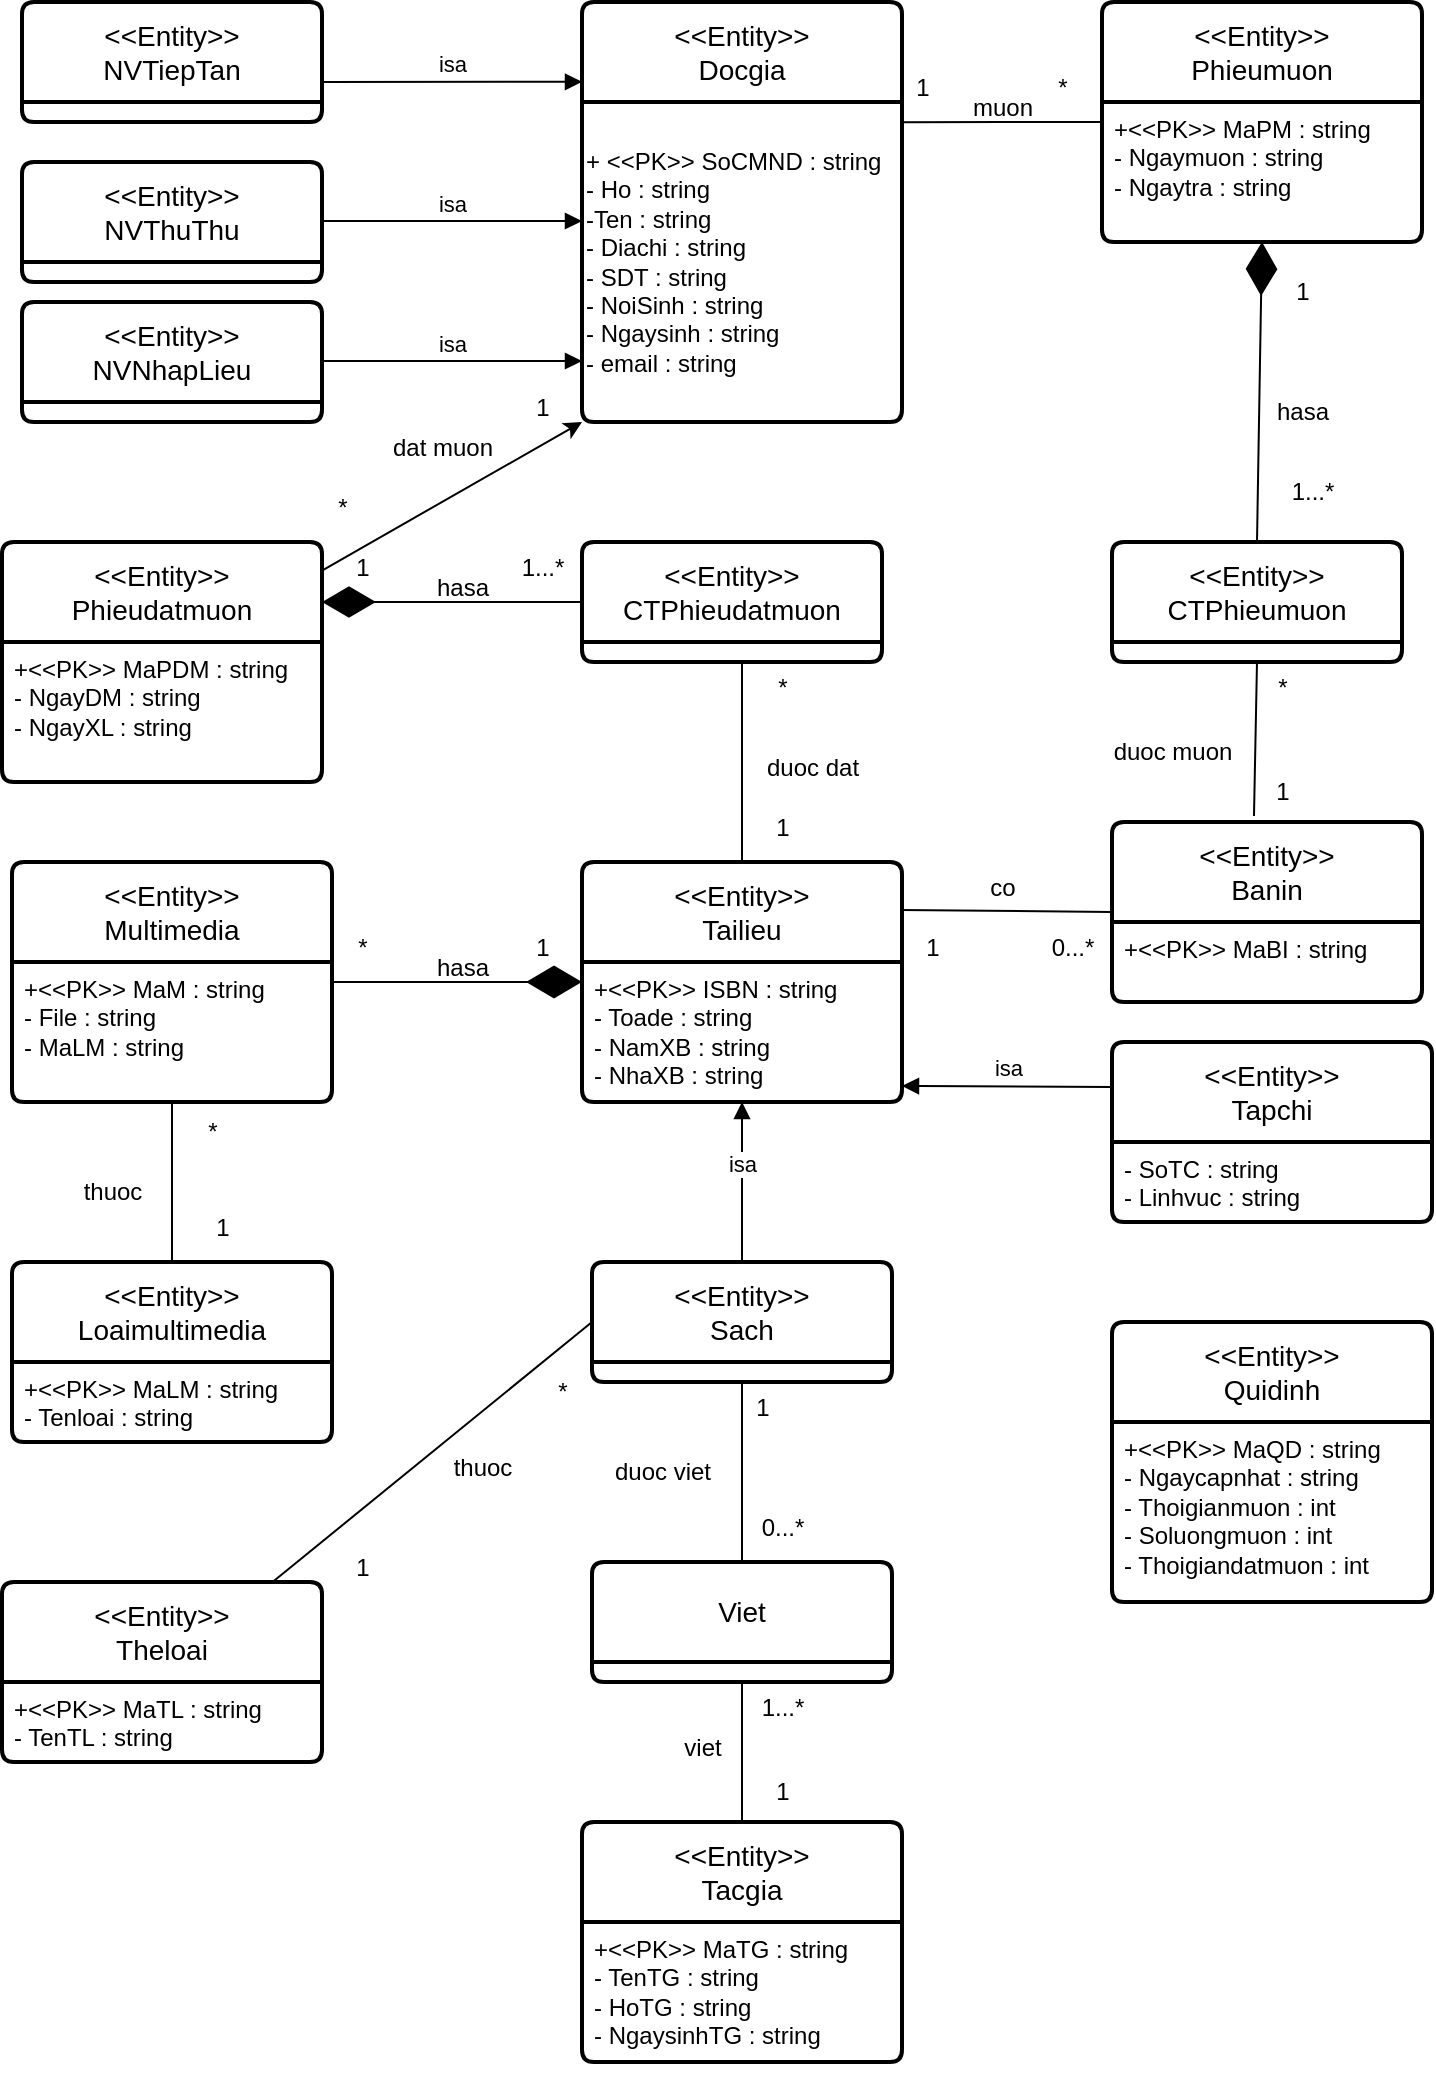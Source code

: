 <mxfile version="28.2.3">
  <diagram name="Page-1" id="tRyP-iqxxyJB8u8W7F-R">
    <mxGraphModel dx="2094" dy="714" grid="1" gridSize="10" guides="1" tooltips="1" connect="1" arrows="1" fold="1" page="1" pageScale="1" pageWidth="850" pageHeight="1100" math="0" shadow="0">
      <root>
        <mxCell id="0" />
        <mxCell id="1" parent="0" />
        <mxCell id="VFV_-NDO9VRiK6NcbYLc-1" value="&amp;lt;&amp;lt;Entity&amp;gt;&amp;gt;&lt;br&gt;&lt;div&gt;NVTiepTan&lt;/div&gt;" style="swimlane;childLayout=stackLayout;horizontal=1;startSize=50;horizontalStack=0;rounded=1;fontSize=14;fontStyle=0;strokeWidth=2;resizeParent=0;resizeLast=1;shadow=0;dashed=0;align=center;arcSize=4;whiteSpace=wrap;html=1;" parent="1" vertex="1">
          <mxGeometry x="-70" y="110" width="150" height="60" as="geometry" />
        </mxCell>
        <mxCell id="VFV_-NDO9VRiK6NcbYLc-3" value="&amp;lt;&amp;lt;Entity&amp;gt;&amp;gt;&lt;br&gt;&lt;div&gt;NVThuThu&lt;/div&gt;" style="swimlane;childLayout=stackLayout;horizontal=1;startSize=50;horizontalStack=0;rounded=1;fontSize=14;fontStyle=0;strokeWidth=2;resizeParent=0;resizeLast=1;shadow=0;dashed=0;align=center;arcSize=4;whiteSpace=wrap;html=1;" parent="1" vertex="1">
          <mxGeometry x="-70" y="190" width="150" height="60" as="geometry" />
        </mxCell>
        <mxCell id="VFV_-NDO9VRiK6NcbYLc-4" value="&amp;lt;&amp;lt;Entity&amp;gt;&amp;gt;&lt;br&gt;&lt;div&gt;NVNhapLieu&lt;/div&gt;" style="swimlane;childLayout=stackLayout;horizontal=1;startSize=50;horizontalStack=0;rounded=1;fontSize=14;fontStyle=0;strokeWidth=2;resizeParent=0;resizeLast=1;shadow=0;dashed=0;align=center;arcSize=4;whiteSpace=wrap;html=1;" parent="1" vertex="1">
          <mxGeometry x="-70" y="260" width="150" height="60" as="geometry" />
        </mxCell>
        <mxCell id="VFV_-NDO9VRiK6NcbYLc-5" value="&amp;lt;&amp;lt;Entity&amp;gt;&amp;gt;&lt;br&gt;&lt;div&gt;Docgia&lt;/div&gt;" style="swimlane;childLayout=stackLayout;horizontal=1;startSize=50;horizontalStack=0;rounded=1;fontSize=14;fontStyle=0;strokeWidth=2;resizeParent=0;resizeLast=1;shadow=0;dashed=0;align=center;arcSize=4;whiteSpace=wrap;html=1;" parent="1" vertex="1">
          <mxGeometry x="210" y="110" width="160" height="210" as="geometry" />
        </mxCell>
        <mxCell id="VFV_-NDO9VRiK6NcbYLc-7" value="+ &amp;lt;&amp;lt;PK&amp;gt;&amp;gt; SoCMND : string&lt;div&gt;- Ho : string&lt;/div&gt;&lt;div&gt;-Ten : string&lt;/div&gt;&lt;div&gt;- Diachi : string&lt;/div&gt;&lt;div&gt;- SDT : string&lt;/div&gt;&lt;div&gt;- NoiSinh : string&lt;/div&gt;&lt;div&gt;- Ngaysinh : string&lt;/div&gt;&lt;div&gt;- email : string&lt;/div&gt;" style="text;html=1;align=left;verticalAlign=middle;resizable=0;points=[];autosize=1;strokeColor=none;fillColor=none;" parent="VFV_-NDO9VRiK6NcbYLc-5" vertex="1">
          <mxGeometry y="50" width="160" height="160" as="geometry" />
        </mxCell>
        <mxCell id="VFV_-NDO9VRiK6NcbYLc-9" value="isa" style="html=1;verticalAlign=bottom;endArrow=block;curved=0;rounded=0;entryX=0;entryY=0.19;entryDx=0;entryDy=0;entryPerimeter=0;" parent="1" target="VFV_-NDO9VRiK6NcbYLc-5" edge="1">
          <mxGeometry width="80" relative="1" as="geometry">
            <mxPoint x="80" y="150" as="sourcePoint" />
            <mxPoint x="160" y="150" as="targetPoint" />
          </mxGeometry>
        </mxCell>
        <mxCell id="VFV_-NDO9VRiK6NcbYLc-10" value="isa" style="html=1;verticalAlign=bottom;endArrow=block;curved=0;rounded=0;entryX=0;entryY=0.19;entryDx=0;entryDy=0;entryPerimeter=0;" parent="1" edge="1">
          <mxGeometry width="80" relative="1" as="geometry">
            <mxPoint x="80" y="219.5" as="sourcePoint" />
            <mxPoint x="210" y="219.5" as="targetPoint" />
          </mxGeometry>
        </mxCell>
        <mxCell id="VFV_-NDO9VRiK6NcbYLc-11" value="isa" style="html=1;verticalAlign=bottom;endArrow=block;curved=0;rounded=0;entryX=0;entryY=0.19;entryDx=0;entryDy=0;entryPerimeter=0;" parent="1" edge="1">
          <mxGeometry width="80" relative="1" as="geometry">
            <mxPoint x="80" y="289.5" as="sourcePoint" />
            <mxPoint x="210" y="289.5" as="targetPoint" />
          </mxGeometry>
        </mxCell>
        <mxCell id="VFV_-NDO9VRiK6NcbYLc-12" value="&amp;lt;&amp;lt;Entity&amp;gt;&amp;gt;&lt;div&gt;Phieumuon&lt;/div&gt;" style="swimlane;childLayout=stackLayout;horizontal=1;startSize=50;horizontalStack=0;rounded=1;fontSize=14;fontStyle=0;strokeWidth=2;resizeParent=0;resizeLast=1;shadow=0;dashed=0;align=center;arcSize=4;whiteSpace=wrap;html=1;" parent="1" vertex="1">
          <mxGeometry x="470" y="110" width="160" height="120" as="geometry" />
        </mxCell>
        <mxCell id="VFV_-NDO9VRiK6NcbYLc-13" value="+&amp;lt;&amp;lt;PK&amp;gt;&amp;gt; MaPM : string&lt;br&gt;- Ngaymuon : string&amp;nbsp;&lt;div&gt;- Ngaytra : string&lt;/div&gt;" style="align=left;strokeColor=none;fillColor=none;spacingLeft=4;spacingRight=4;fontSize=12;verticalAlign=top;resizable=0;rotatable=0;part=1;html=1;whiteSpace=wrap;" parent="VFV_-NDO9VRiK6NcbYLc-12" vertex="1">
          <mxGeometry y="50" width="160" height="70" as="geometry" />
        </mxCell>
        <mxCell id="VFV_-NDO9VRiK6NcbYLc-14" value="&amp;lt;&amp;lt;Entity&amp;gt;&amp;gt;&lt;div&gt;Phieudatmuon&lt;/div&gt;" style="swimlane;childLayout=stackLayout;horizontal=1;startSize=50;horizontalStack=0;rounded=1;fontSize=14;fontStyle=0;strokeWidth=2;resizeParent=0;resizeLast=1;shadow=0;dashed=0;align=center;arcSize=4;whiteSpace=wrap;html=1;" parent="1" vertex="1">
          <mxGeometry x="-80" y="380" width="160" height="120" as="geometry" />
        </mxCell>
        <mxCell id="VFV_-NDO9VRiK6NcbYLc-15" value="+&amp;lt;&amp;lt;PK&amp;gt;&amp;gt; MaPDM : string&lt;br&gt;- NgayDM : string&amp;nbsp;&lt;div&gt;- NgayXL : string&lt;/div&gt;" style="align=left;strokeColor=none;fillColor=none;spacingLeft=4;spacingRight=4;fontSize=12;verticalAlign=top;resizable=0;rotatable=0;part=1;html=1;whiteSpace=wrap;" parent="VFV_-NDO9VRiK6NcbYLc-14" vertex="1">
          <mxGeometry y="50" width="160" height="70" as="geometry" />
        </mxCell>
        <mxCell id="VFV_-NDO9VRiK6NcbYLc-16" value="&amp;lt;&amp;lt;Entity&amp;gt;&amp;gt;&lt;br&gt;&lt;div&gt;CTPhieumuon&lt;/div&gt;" style="swimlane;childLayout=stackLayout;horizontal=1;startSize=50;horizontalStack=0;rounded=1;fontSize=14;fontStyle=0;strokeWidth=2;resizeParent=0;resizeLast=1;shadow=0;dashed=0;align=center;arcSize=4;whiteSpace=wrap;html=1;" parent="1" vertex="1">
          <mxGeometry x="475" y="380" width="145" height="60" as="geometry" />
        </mxCell>
        <mxCell id="VFV_-NDO9VRiK6NcbYLc-17" value="&amp;lt;&amp;lt;Entity&amp;gt;&amp;gt;&lt;br&gt;&lt;div&gt;CTPhieudatmuon&lt;/div&gt;" style="swimlane;childLayout=stackLayout;horizontal=1;startSize=50;horizontalStack=0;rounded=1;fontSize=14;fontStyle=0;strokeWidth=2;resizeParent=0;resizeLast=1;shadow=0;dashed=0;align=center;arcSize=4;whiteSpace=wrap;html=1;" parent="1" vertex="1">
          <mxGeometry x="210" y="380" width="150" height="60" as="geometry" />
        </mxCell>
        <mxCell id="VFV_-NDO9VRiK6NcbYLc-18" value="&amp;lt;&amp;lt;Entity&amp;gt;&amp;gt;&lt;div&gt;Banin&lt;/div&gt;" style="swimlane;childLayout=stackLayout;horizontal=1;startSize=50;horizontalStack=0;rounded=1;fontSize=14;fontStyle=0;strokeWidth=2;resizeParent=0;resizeLast=1;shadow=0;dashed=0;align=center;arcSize=4;whiteSpace=wrap;html=1;" parent="1" vertex="1">
          <mxGeometry x="475" y="520" width="155" height="90" as="geometry" />
        </mxCell>
        <mxCell id="VFV_-NDO9VRiK6NcbYLc-19" value="+&amp;lt;&amp;lt;PK&amp;gt;&amp;gt; MaBI : string" style="align=left;strokeColor=none;fillColor=none;spacingLeft=4;spacingRight=4;fontSize=12;verticalAlign=top;resizable=0;rotatable=0;part=1;html=1;whiteSpace=wrap;" parent="VFV_-NDO9VRiK6NcbYLc-18" vertex="1">
          <mxGeometry y="50" width="155" height="40" as="geometry" />
        </mxCell>
        <mxCell id="VFV_-NDO9VRiK6NcbYLc-72" style="rounded=0;orthogonalLoop=1;jettySize=auto;html=1;entryX=0;entryY=0.5;entryDx=0;entryDy=0;endArrow=none;endFill=0;exitX=0.994;exitY=0.2;exitDx=0;exitDy=0;exitPerimeter=0;" parent="1" source="VFV_-NDO9VRiK6NcbYLc-21" target="VFV_-NDO9VRiK6NcbYLc-18" edge="1">
          <mxGeometry relative="1" as="geometry" />
        </mxCell>
        <mxCell id="VFV_-NDO9VRiK6NcbYLc-76" style="edgeStyle=orthogonalEdgeStyle;rounded=0;orthogonalLoop=1;jettySize=auto;html=1;endArrow=none;endFill=0;" parent="1" source="VFV_-NDO9VRiK6NcbYLc-21" edge="1">
          <mxGeometry relative="1" as="geometry">
            <mxPoint x="290" y="440" as="targetPoint" />
          </mxGeometry>
        </mxCell>
        <mxCell id="VFV_-NDO9VRiK6NcbYLc-21" value="&amp;lt;&amp;lt;Entity&amp;gt;&amp;gt;&lt;div&gt;Tailieu&lt;/div&gt;" style="swimlane;childLayout=stackLayout;horizontal=1;startSize=50;horizontalStack=0;rounded=1;fontSize=14;fontStyle=0;strokeWidth=2;resizeParent=0;resizeLast=1;shadow=0;dashed=0;align=center;arcSize=4;whiteSpace=wrap;html=1;" parent="1" vertex="1">
          <mxGeometry x="210" y="540" width="160" height="120" as="geometry" />
        </mxCell>
        <mxCell id="VFV_-NDO9VRiK6NcbYLc-22" value="+&amp;lt;&amp;lt;PK&amp;gt;&amp;gt; ISBN : string&lt;br&gt;- Toade : string&amp;nbsp;&lt;div&gt;- NamXB : string&lt;/div&gt;&lt;div&gt;- NhaXB : string&lt;/div&gt;" style="align=left;strokeColor=none;fillColor=none;spacingLeft=4;spacingRight=4;fontSize=12;verticalAlign=top;resizable=0;rotatable=0;part=1;html=1;whiteSpace=wrap;" parent="VFV_-NDO9VRiK6NcbYLc-21" vertex="1">
          <mxGeometry y="50" width="160" height="70" as="geometry" />
        </mxCell>
        <mxCell id="VFV_-NDO9VRiK6NcbYLc-68" style="edgeStyle=orthogonalEdgeStyle;rounded=0;orthogonalLoop=1;jettySize=auto;html=1;entryX=0;entryY=0.5;entryDx=0;entryDy=0;endArrow=diamondThin;endFill=1;strokeWidth=1;endSize=25;" parent="1" source="VFV_-NDO9VRiK6NcbYLc-23" target="VFV_-NDO9VRiK6NcbYLc-21" edge="1">
          <mxGeometry relative="1" as="geometry" />
        </mxCell>
        <mxCell id="VFV_-NDO9VRiK6NcbYLc-23" value="&amp;lt;&amp;lt;Entity&amp;gt;&amp;gt;&lt;div&gt;Multimedia&lt;/div&gt;" style="swimlane;childLayout=stackLayout;horizontal=1;startSize=50;horizontalStack=0;rounded=1;fontSize=14;fontStyle=0;strokeWidth=2;resizeParent=0;resizeLast=1;shadow=0;dashed=0;align=center;arcSize=4;whiteSpace=wrap;html=1;" parent="1" vertex="1">
          <mxGeometry x="-75" y="540" width="160" height="120" as="geometry" />
        </mxCell>
        <mxCell id="VFV_-NDO9VRiK6NcbYLc-24" value="+&amp;lt;&amp;lt;PK&amp;gt;&amp;gt; MaM : string&lt;br&gt;- File : string&amp;nbsp;&lt;div&gt;- MaLM : string&lt;/div&gt;" style="align=left;strokeColor=none;fillColor=none;spacingLeft=4;spacingRight=4;fontSize=12;verticalAlign=top;resizable=0;rotatable=0;part=1;html=1;whiteSpace=wrap;" parent="VFV_-NDO9VRiK6NcbYLc-23" vertex="1">
          <mxGeometry y="50" width="160" height="70" as="geometry" />
        </mxCell>
        <mxCell id="VFV_-NDO9VRiK6NcbYLc-25" value="&amp;lt;&amp;lt;Entity&amp;gt;&amp;gt;&lt;div&gt;Tapchi&lt;/div&gt;" style="swimlane;childLayout=stackLayout;horizontal=1;startSize=50;horizontalStack=0;rounded=1;fontSize=14;fontStyle=0;strokeWidth=2;resizeParent=0;resizeLast=1;shadow=0;dashed=0;align=center;arcSize=4;whiteSpace=wrap;html=1;" parent="1" vertex="1">
          <mxGeometry x="475" y="630" width="160" height="90" as="geometry" />
        </mxCell>
        <mxCell id="VFV_-NDO9VRiK6NcbYLc-26" value="- SoTC : string&lt;div&gt;- Linhvuc : string&lt;/div&gt;" style="align=left;strokeColor=none;fillColor=none;spacingLeft=4;spacingRight=4;fontSize=12;verticalAlign=top;resizable=0;rotatable=0;part=1;html=1;whiteSpace=wrap;" parent="VFV_-NDO9VRiK6NcbYLc-25" vertex="1">
          <mxGeometry y="50" width="160" height="40" as="geometry" />
        </mxCell>
        <mxCell id="VFV_-NDO9VRiK6NcbYLc-27" value="&amp;lt;&amp;lt;Entity&amp;gt;&amp;gt;&lt;div&gt;Quidinh&lt;/div&gt;" style="swimlane;childLayout=stackLayout;horizontal=1;startSize=50;horizontalStack=0;rounded=1;fontSize=14;fontStyle=0;strokeWidth=2;resizeParent=0;resizeLast=1;shadow=0;dashed=0;align=center;arcSize=4;whiteSpace=wrap;html=1;" parent="1" vertex="1">
          <mxGeometry x="475" y="770" width="160" height="140" as="geometry" />
        </mxCell>
        <mxCell id="VFV_-NDO9VRiK6NcbYLc-28" value="+&amp;lt;&amp;lt;PK&amp;gt;&amp;gt; MaQD : string&lt;div&gt;- Ngaycapnhat : string&lt;br&gt;- Thoigianmuon : int&amp;nbsp;&lt;div&gt;- Soluongmuon : int&lt;/div&gt;&lt;/div&gt;&lt;div&gt;- Thoigiandatmuon : int&lt;/div&gt;" style="align=left;strokeColor=none;fillColor=none;spacingLeft=4;spacingRight=4;fontSize=12;verticalAlign=top;resizable=0;rotatable=0;part=1;html=1;whiteSpace=wrap;" parent="VFV_-NDO9VRiK6NcbYLc-27" vertex="1">
          <mxGeometry y="50" width="160" height="90" as="geometry" />
        </mxCell>
        <mxCell id="VFV_-NDO9VRiK6NcbYLc-29" value="&amp;lt;&amp;lt;Entity&amp;gt;&amp;gt;&lt;div&gt;Loaimultimedia&lt;/div&gt;" style="swimlane;childLayout=stackLayout;horizontal=1;startSize=50;horizontalStack=0;rounded=1;fontSize=14;fontStyle=0;strokeWidth=2;resizeParent=0;resizeLast=1;shadow=0;dashed=0;align=center;arcSize=4;whiteSpace=wrap;html=1;" parent="1" vertex="1">
          <mxGeometry x="-75" y="740" width="160" height="90" as="geometry" />
        </mxCell>
        <mxCell id="VFV_-NDO9VRiK6NcbYLc-30" value="+&amp;lt;&amp;lt;PK&amp;gt;&amp;gt; MaLM : string&lt;div&gt;- Tenloai : string&lt;/div&gt;" style="align=left;strokeColor=none;fillColor=none;spacingLeft=4;spacingRight=4;fontSize=12;verticalAlign=top;resizable=0;rotatable=0;part=1;html=1;whiteSpace=wrap;" parent="VFV_-NDO9VRiK6NcbYLc-29" vertex="1">
          <mxGeometry y="50" width="160" height="40" as="geometry" />
        </mxCell>
        <mxCell id="VFV_-NDO9VRiK6NcbYLc-31" value="&amp;lt;&amp;lt;Entity&amp;gt;&amp;gt;&lt;br&gt;&lt;div&gt;Sach&lt;/div&gt;" style="swimlane;childLayout=stackLayout;horizontal=1;startSize=50;horizontalStack=0;rounded=1;fontSize=14;fontStyle=0;strokeWidth=2;resizeParent=0;resizeLast=1;shadow=0;dashed=0;align=center;arcSize=4;whiteSpace=wrap;html=1;" parent="1" vertex="1">
          <mxGeometry x="215" y="740" width="150" height="60" as="geometry" />
        </mxCell>
        <mxCell id="VFV_-NDO9VRiK6NcbYLc-60" style="rounded=0;orthogonalLoop=1;jettySize=auto;html=1;entryX=0.5;entryY=1;entryDx=0;entryDy=0;endArrow=none;endFill=0;" parent="1" source="VFV_-NDO9VRiK6NcbYLc-32" target="VFV_-NDO9VRiK6NcbYLc-31" edge="1">
          <mxGeometry relative="1" as="geometry" />
        </mxCell>
        <mxCell id="VFV_-NDO9VRiK6NcbYLc-32" value="Viet" style="swimlane;childLayout=stackLayout;horizontal=1;startSize=50;horizontalStack=0;rounded=1;fontSize=14;fontStyle=0;strokeWidth=2;resizeParent=0;resizeLast=1;shadow=0;dashed=0;align=center;arcSize=4;whiteSpace=wrap;html=1;" parent="1" vertex="1">
          <mxGeometry x="215" y="890" width="150" height="60" as="geometry" />
        </mxCell>
        <mxCell id="VFV_-NDO9VRiK6NcbYLc-64" style="rounded=0;orthogonalLoop=1;jettySize=auto;html=1;entryX=0.5;entryY=1;entryDx=0;entryDy=0;endArrow=none;endFill=0;" parent="1" source="VFV_-NDO9VRiK6NcbYLc-33" target="VFV_-NDO9VRiK6NcbYLc-32" edge="1">
          <mxGeometry relative="1" as="geometry" />
        </mxCell>
        <mxCell id="VFV_-NDO9VRiK6NcbYLc-33" value="&amp;lt;&amp;lt;Entity&amp;gt;&amp;gt;&lt;div&gt;Tacgia&lt;/div&gt;" style="swimlane;childLayout=stackLayout;horizontal=1;startSize=50;horizontalStack=0;rounded=1;fontSize=14;fontStyle=0;strokeWidth=2;resizeParent=0;resizeLast=1;shadow=0;dashed=0;align=center;arcSize=4;whiteSpace=wrap;html=1;" parent="1" vertex="1">
          <mxGeometry x="210" y="1020" width="160" height="120" as="geometry" />
        </mxCell>
        <mxCell id="VFV_-NDO9VRiK6NcbYLc-34" value="+&amp;lt;&amp;lt;PK&amp;gt;&amp;gt; MaTG : string&lt;div&gt;- TenTG : string&lt;br&gt;- HoTG : string&lt;div&gt;- NgaysinhTG : string&lt;/div&gt;&lt;/div&gt;&lt;div&gt;&lt;br&gt;&lt;/div&gt;" style="align=left;strokeColor=none;fillColor=none;spacingLeft=4;spacingRight=4;fontSize=12;verticalAlign=top;resizable=0;rotatable=0;part=1;html=1;whiteSpace=wrap;" parent="VFV_-NDO9VRiK6NcbYLc-33" vertex="1">
          <mxGeometry y="50" width="160" height="70" as="geometry" />
        </mxCell>
        <mxCell id="VFV_-NDO9VRiK6NcbYLc-56" style="rounded=0;orthogonalLoop=1;jettySize=auto;html=1;entryX=0;entryY=0.5;entryDx=0;entryDy=0;startArrow=none;startFill=0;endArrow=none;endFill=0;" parent="1" source="VFV_-NDO9VRiK6NcbYLc-35" target="VFV_-NDO9VRiK6NcbYLc-31" edge="1">
          <mxGeometry relative="1" as="geometry" />
        </mxCell>
        <mxCell id="VFV_-NDO9VRiK6NcbYLc-35" value="&amp;lt;&amp;lt;Entity&amp;gt;&amp;gt;&lt;div&gt;Theloai&lt;/div&gt;" style="swimlane;childLayout=stackLayout;horizontal=1;startSize=50;horizontalStack=0;rounded=1;fontSize=14;fontStyle=0;strokeWidth=2;resizeParent=0;resizeLast=1;shadow=0;dashed=0;align=center;arcSize=4;whiteSpace=wrap;html=1;" parent="1" vertex="1">
          <mxGeometry x="-80" y="900" width="160" height="90" as="geometry" />
        </mxCell>
        <mxCell id="VFV_-NDO9VRiK6NcbYLc-36" value="+&amp;lt;&amp;lt;PK&amp;gt;&amp;gt; MaTL : string&lt;div&gt;- TenTL : string&lt;/div&gt;" style="align=left;strokeColor=none;fillColor=none;spacingLeft=4;spacingRight=4;fontSize=12;verticalAlign=top;resizable=0;rotatable=0;part=1;html=1;whiteSpace=wrap;" parent="VFV_-NDO9VRiK6NcbYLc-35" vertex="1">
          <mxGeometry y="50" width="160" height="40" as="geometry" />
        </mxCell>
        <mxCell id="VFV_-NDO9VRiK6NcbYLc-37" value="isa" style="html=1;verticalAlign=bottom;endArrow=block;curved=0;rounded=0;exitX=0;exitY=0.25;exitDx=0;exitDy=0;" parent="1" source="VFV_-NDO9VRiK6NcbYLc-25" edge="1">
          <mxGeometry width="80" relative="1" as="geometry">
            <mxPoint x="720" y="680" as="sourcePoint" />
            <mxPoint x="370" y="652" as="targetPoint" />
          </mxGeometry>
        </mxCell>
        <mxCell id="VFV_-NDO9VRiK6NcbYLc-38" value="isa" style="html=1;verticalAlign=bottom;endArrow=block;curved=0;rounded=0;entryX=0.5;entryY=1;entryDx=0;entryDy=0;" parent="1" source="VFV_-NDO9VRiK6NcbYLc-31" target="VFV_-NDO9VRiK6NcbYLc-22" edge="1">
          <mxGeometry width="80" relative="1" as="geometry">
            <mxPoint x="520" y="800" as="sourcePoint" />
            <mxPoint x="650" y="800" as="targetPoint" />
          </mxGeometry>
        </mxCell>
        <mxCell id="VFV_-NDO9VRiK6NcbYLc-39" value="" style="endArrow=diamondThin;endFill=1;endSize=24;html=1;rounded=0;exitX=0.5;exitY=0;exitDx=0;exitDy=0;entryX=0.5;entryY=1;entryDx=0;entryDy=0;" parent="1" source="VFV_-NDO9VRiK6NcbYLc-16" target="VFV_-NDO9VRiK6NcbYLc-13" edge="1">
          <mxGeometry width="160" relative="1" as="geometry">
            <mxPoint x="350" y="610" as="sourcePoint" />
            <mxPoint x="510" y="610" as="targetPoint" />
          </mxGeometry>
        </mxCell>
        <mxCell id="VFV_-NDO9VRiK6NcbYLc-40" value="hasa" style="text;html=1;align=center;verticalAlign=middle;resizable=0;points=[];autosize=1;strokeColor=none;fillColor=none;" parent="1" vertex="1">
          <mxGeometry x="545" y="300" width="50" height="30" as="geometry" />
        </mxCell>
        <mxCell id="VFV_-NDO9VRiK6NcbYLc-41" value="1" style="text;html=1;align=center;verticalAlign=middle;resizable=0;points=[];autosize=1;strokeColor=none;fillColor=none;" parent="1" vertex="1">
          <mxGeometry x="555" y="240" width="30" height="30" as="geometry" />
        </mxCell>
        <mxCell id="VFV_-NDO9VRiK6NcbYLc-42" value="1...*" style="text;html=1;align=center;verticalAlign=middle;resizable=0;points=[];autosize=1;strokeColor=none;fillColor=none;" parent="1" vertex="1">
          <mxGeometry x="555" y="340" width="40" height="30" as="geometry" />
        </mxCell>
        <mxCell id="VFV_-NDO9VRiK6NcbYLc-43" value="" style="endArrow=none;html=1;rounded=0;exitX=0.5;exitY=1;exitDx=0;exitDy=0;entryX=0.458;entryY=-0.033;entryDx=0;entryDy=0;entryPerimeter=0;" parent="1" source="VFV_-NDO9VRiK6NcbYLc-16" target="VFV_-NDO9VRiK6NcbYLc-18" edge="1">
          <mxGeometry relative="1" as="geometry">
            <mxPoint x="350" y="510" as="sourcePoint" />
            <mxPoint x="510" y="510" as="targetPoint" />
          </mxGeometry>
        </mxCell>
        <mxCell id="VFV_-NDO9VRiK6NcbYLc-45" value="duoc muon" style="text;html=1;align=center;verticalAlign=middle;resizable=0;points=[];autosize=1;strokeColor=none;fillColor=none;" parent="1" vertex="1">
          <mxGeometry x="465" y="470" width="80" height="30" as="geometry" />
        </mxCell>
        <mxCell id="VFV_-NDO9VRiK6NcbYLc-46" value="1" style="text;html=1;align=center;verticalAlign=middle;resizable=0;points=[];autosize=1;strokeColor=none;fillColor=none;" parent="1" vertex="1">
          <mxGeometry x="545" y="490" width="30" height="30" as="geometry" />
        </mxCell>
        <mxCell id="VFV_-NDO9VRiK6NcbYLc-47" value="*" style="text;html=1;align=center;verticalAlign=middle;resizable=0;points=[];autosize=1;strokeColor=none;fillColor=none;" parent="1" vertex="1">
          <mxGeometry x="545" y="438" width="30" height="30" as="geometry" />
        </mxCell>
        <mxCell id="VFV_-NDO9VRiK6NcbYLc-48" value="" style="endArrow=diamondThin;endFill=1;endSize=24;html=1;rounded=0;exitX=0;exitY=0.5;exitDx=0;exitDy=0;entryX=1;entryY=0.25;entryDx=0;entryDy=0;" parent="1" source="VFV_-NDO9VRiK6NcbYLc-17" target="VFV_-NDO9VRiK6NcbYLc-14" edge="1">
          <mxGeometry width="160" relative="1" as="geometry">
            <mxPoint x="690" y="480" as="sourcePoint" />
            <mxPoint x="692" y="330" as="targetPoint" />
          </mxGeometry>
        </mxCell>
        <mxCell id="VFV_-NDO9VRiK6NcbYLc-49" value="hasa" style="text;html=1;align=center;verticalAlign=middle;resizable=0;points=[];autosize=1;strokeColor=none;fillColor=none;" parent="1" vertex="1">
          <mxGeometry x="125" y="388" width="50" height="30" as="geometry" />
        </mxCell>
        <mxCell id="VFV_-NDO9VRiK6NcbYLc-50" value="1...*" style="text;html=1;align=center;verticalAlign=middle;resizable=0;points=[];autosize=1;strokeColor=none;fillColor=none;" parent="1" vertex="1">
          <mxGeometry x="170" y="378" width="40" height="30" as="geometry" />
        </mxCell>
        <mxCell id="VFV_-NDO9VRiK6NcbYLc-51" value="1" style="text;html=1;align=center;verticalAlign=middle;resizable=0;points=[];autosize=1;strokeColor=none;fillColor=none;" parent="1" vertex="1">
          <mxGeometry x="85" y="378" width="30" height="30" as="geometry" />
        </mxCell>
        <mxCell id="VFV_-NDO9VRiK6NcbYLc-52" value="" style="endArrow=none;html=1;rounded=0;exitX=0.5;exitY=1;exitDx=0;exitDy=0;entryX=0.5;entryY=0;entryDx=0;entryDy=0;" parent="1" source="VFV_-NDO9VRiK6NcbYLc-24" target="VFV_-NDO9VRiK6NcbYLc-29" edge="1">
          <mxGeometry relative="1" as="geometry">
            <mxPoint x="123" y="712" as="sourcePoint" />
            <mxPoint x="121" y="789" as="targetPoint" />
          </mxGeometry>
        </mxCell>
        <mxCell id="VFV_-NDO9VRiK6NcbYLc-53" value="thuoc" style="text;html=1;align=center;verticalAlign=middle;resizable=0;points=[];autosize=1;strokeColor=none;fillColor=none;" parent="1" vertex="1">
          <mxGeometry x="-50" y="690" width="50" height="30" as="geometry" />
        </mxCell>
        <mxCell id="VFV_-NDO9VRiK6NcbYLc-54" value="*" style="text;html=1;align=center;verticalAlign=middle;resizable=0;points=[];autosize=1;strokeColor=none;fillColor=none;" parent="1" vertex="1">
          <mxGeometry x="10" y="660" width="30" height="30" as="geometry" />
        </mxCell>
        <mxCell id="VFV_-NDO9VRiK6NcbYLc-55" value="1" style="text;html=1;align=center;verticalAlign=middle;resizable=0;points=[];autosize=1;strokeColor=none;fillColor=none;" parent="1" vertex="1">
          <mxGeometry x="15" y="708" width="30" height="30" as="geometry" />
        </mxCell>
        <mxCell id="VFV_-NDO9VRiK6NcbYLc-57" value="thuoc" style="text;html=1;align=center;verticalAlign=middle;resizable=0;points=[];autosize=1;strokeColor=none;fillColor=none;" parent="1" vertex="1">
          <mxGeometry x="135" y="828" width="50" height="30" as="geometry" />
        </mxCell>
        <mxCell id="VFV_-NDO9VRiK6NcbYLc-58" value="*" style="text;html=1;align=center;verticalAlign=middle;resizable=0;points=[];autosize=1;strokeColor=none;fillColor=none;" parent="1" vertex="1">
          <mxGeometry x="185" y="790" width="30" height="30" as="geometry" />
        </mxCell>
        <mxCell id="VFV_-NDO9VRiK6NcbYLc-59" value="1" style="text;html=1;align=center;verticalAlign=middle;resizable=0;points=[];autosize=1;strokeColor=none;fillColor=none;" parent="1" vertex="1">
          <mxGeometry x="85" y="878" width="30" height="30" as="geometry" />
        </mxCell>
        <mxCell id="VFV_-NDO9VRiK6NcbYLc-61" value="duoc viet" style="text;html=1;align=center;verticalAlign=middle;resizable=0;points=[];autosize=1;strokeColor=none;fillColor=none;" parent="1" vertex="1">
          <mxGeometry x="215" y="830" width="70" height="30" as="geometry" />
        </mxCell>
        <mxCell id="VFV_-NDO9VRiK6NcbYLc-62" value="1" style="text;html=1;align=center;verticalAlign=middle;resizable=0;points=[];autosize=1;strokeColor=none;fillColor=none;" parent="1" vertex="1">
          <mxGeometry x="285" y="798" width="30" height="30" as="geometry" />
        </mxCell>
        <mxCell id="VFV_-NDO9VRiK6NcbYLc-63" value="0...*" style="text;html=1;align=center;verticalAlign=middle;resizable=0;points=[];autosize=1;strokeColor=none;fillColor=none;" parent="1" vertex="1">
          <mxGeometry x="290" y="858" width="40" height="30" as="geometry" />
        </mxCell>
        <mxCell id="VFV_-NDO9VRiK6NcbYLc-65" value="viet" style="text;html=1;align=center;verticalAlign=middle;resizable=0;points=[];autosize=1;strokeColor=none;fillColor=none;" parent="1" vertex="1">
          <mxGeometry x="250" y="968" width="40" height="30" as="geometry" />
        </mxCell>
        <mxCell id="VFV_-NDO9VRiK6NcbYLc-66" value="1...*" style="text;html=1;align=center;verticalAlign=middle;resizable=0;points=[];autosize=1;strokeColor=none;fillColor=none;" parent="1" vertex="1">
          <mxGeometry x="290" y="948" width="40" height="30" as="geometry" />
        </mxCell>
        <mxCell id="VFV_-NDO9VRiK6NcbYLc-67" value="1" style="text;html=1;align=center;verticalAlign=middle;resizable=0;points=[];autosize=1;strokeColor=none;fillColor=none;" parent="1" vertex="1">
          <mxGeometry x="295" y="990" width="30" height="30" as="geometry" />
        </mxCell>
        <mxCell id="VFV_-NDO9VRiK6NcbYLc-69" value="hasa" style="text;html=1;align=center;verticalAlign=middle;resizable=0;points=[];autosize=1;strokeColor=none;fillColor=none;" parent="1" vertex="1">
          <mxGeometry x="125" y="578" width="50" height="30" as="geometry" />
        </mxCell>
        <mxCell id="VFV_-NDO9VRiK6NcbYLc-70" value="*" style="text;html=1;align=center;verticalAlign=middle;resizable=0;points=[];autosize=1;strokeColor=none;fillColor=none;" parent="1" vertex="1">
          <mxGeometry x="85" y="568" width="30" height="30" as="geometry" />
        </mxCell>
        <mxCell id="VFV_-NDO9VRiK6NcbYLc-71" value="1" style="text;html=1;align=center;verticalAlign=middle;resizable=0;points=[];autosize=1;strokeColor=none;fillColor=none;" parent="1" vertex="1">
          <mxGeometry x="175" y="568" width="30" height="30" as="geometry" />
        </mxCell>
        <mxCell id="VFV_-NDO9VRiK6NcbYLc-73" value="co" style="text;html=1;align=center;verticalAlign=middle;resizable=0;points=[];autosize=1;strokeColor=none;fillColor=none;" parent="1" vertex="1">
          <mxGeometry x="400" y="538" width="40" height="30" as="geometry" />
        </mxCell>
        <mxCell id="VFV_-NDO9VRiK6NcbYLc-74" value="0...*" style="text;html=1;align=center;verticalAlign=middle;resizable=0;points=[];autosize=1;strokeColor=none;fillColor=none;" parent="1" vertex="1">
          <mxGeometry x="435" y="568" width="40" height="30" as="geometry" />
        </mxCell>
        <mxCell id="VFV_-NDO9VRiK6NcbYLc-75" value="1" style="text;html=1;align=center;verticalAlign=middle;resizable=0;points=[];autosize=1;strokeColor=none;fillColor=none;" parent="1" vertex="1">
          <mxGeometry x="370" y="568" width="30" height="30" as="geometry" />
        </mxCell>
        <mxCell id="VFV_-NDO9VRiK6NcbYLc-77" value="duoc dat" style="text;html=1;align=center;verticalAlign=middle;resizable=0;points=[];autosize=1;strokeColor=none;fillColor=none;" parent="1" vertex="1">
          <mxGeometry x="290" y="478" width="70" height="30" as="geometry" />
        </mxCell>
        <mxCell id="VFV_-NDO9VRiK6NcbYLc-78" value="*" style="text;html=1;align=center;verticalAlign=middle;resizable=0;points=[];autosize=1;strokeColor=none;fillColor=none;" parent="1" vertex="1">
          <mxGeometry x="295" y="438" width="30" height="30" as="geometry" />
        </mxCell>
        <mxCell id="VFV_-NDO9VRiK6NcbYLc-79" value="1" style="text;html=1;align=center;verticalAlign=middle;resizable=0;points=[];autosize=1;strokeColor=none;fillColor=none;" parent="1" vertex="1">
          <mxGeometry x="295" y="508" width="30" height="30" as="geometry" />
        </mxCell>
        <mxCell id="VFV_-NDO9VRiK6NcbYLc-80" style="rounded=0;orthogonalLoop=1;jettySize=auto;html=1;entryX=0;entryY=1;entryDx=0;entryDy=0;entryPerimeter=0;" parent="1" source="VFV_-NDO9VRiK6NcbYLc-14" target="VFV_-NDO9VRiK6NcbYLc-7" edge="1">
          <mxGeometry relative="1" as="geometry" />
        </mxCell>
        <mxCell id="VFV_-NDO9VRiK6NcbYLc-81" value="dat muon" style="text;html=1;align=center;verticalAlign=middle;resizable=0;points=[];autosize=1;strokeColor=none;fillColor=none;" parent="1" vertex="1">
          <mxGeometry x="105" y="318" width="70" height="30" as="geometry" />
        </mxCell>
        <mxCell id="VFV_-NDO9VRiK6NcbYLc-82" value="*" style="text;html=1;align=center;verticalAlign=middle;resizable=0;points=[];autosize=1;strokeColor=none;fillColor=none;" parent="1" vertex="1">
          <mxGeometry x="75" y="348" width="30" height="30" as="geometry" />
        </mxCell>
        <mxCell id="VFV_-NDO9VRiK6NcbYLc-83" value="1" style="text;html=1;align=center;verticalAlign=middle;resizable=0;points=[];autosize=1;strokeColor=none;fillColor=none;" parent="1" vertex="1">
          <mxGeometry x="175" y="298" width="30" height="30" as="geometry" />
        </mxCell>
        <mxCell id="VFV_-NDO9VRiK6NcbYLc-84" style="edgeStyle=orthogonalEdgeStyle;rounded=0;orthogonalLoop=1;jettySize=auto;html=1;entryX=1;entryY=0.063;entryDx=0;entryDy=0;entryPerimeter=0;endArrow=none;endFill=0;" parent="1" source="VFV_-NDO9VRiK6NcbYLc-12" target="VFV_-NDO9VRiK6NcbYLc-7" edge="1">
          <mxGeometry relative="1" as="geometry" />
        </mxCell>
        <mxCell id="VFV_-NDO9VRiK6NcbYLc-85" value="muon" style="text;html=1;align=center;verticalAlign=middle;resizable=0;points=[];autosize=1;strokeColor=none;fillColor=none;" parent="1" vertex="1">
          <mxGeometry x="395" y="148" width="50" height="30" as="geometry" />
        </mxCell>
        <mxCell id="VFV_-NDO9VRiK6NcbYLc-86" value="1" style="text;html=1;align=center;verticalAlign=middle;resizable=0;points=[];autosize=1;strokeColor=none;fillColor=none;" parent="1" vertex="1">
          <mxGeometry x="365" y="138" width="30" height="30" as="geometry" />
        </mxCell>
        <mxCell id="VFV_-NDO9VRiK6NcbYLc-87" value="*" style="text;html=1;align=center;verticalAlign=middle;resizable=0;points=[];autosize=1;strokeColor=none;fillColor=none;" parent="1" vertex="1">
          <mxGeometry x="435" y="138" width="30" height="30" as="geometry" />
        </mxCell>
      </root>
    </mxGraphModel>
  </diagram>
</mxfile>
